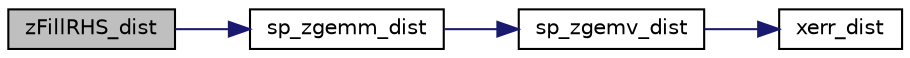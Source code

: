 digraph "zFillRHS_dist"
{
 // LATEX_PDF_SIZE
  edge [fontname="Helvetica",fontsize="10",labelfontname="Helvetica",labelfontsize="10"];
  node [fontname="Helvetica",fontsize="10",shape=record];
  rankdir="LR";
  Node1 [label="zFillRHS_dist",height=0.2,width=0.4,color="black", fillcolor="grey75", style="filled", fontcolor="black",tooltip="Let rhs[i] = sum of i-th row of A, so the solution vector is all 1's."];
  Node1 -> Node2 [color="midnightblue",fontsize="10",style="solid",fontname="Helvetica"];
  Node2 [label="sp_zgemm_dist",height=0.2,width=0.4,color="black", fillcolor="white", style="filled",URL="$superlu__zdefs_8h.html#a92a748a911ec37b7a0fd03c2e769ed12",tooltip=" "];
  Node2 -> Node3 [color="midnightblue",fontsize="10",style="solid",fontname="Helvetica"];
  Node3 [label="sp_zgemv_dist",height=0.2,width=0.4,color="black", fillcolor="white", style="filled",URL="$superlu__zdefs_8h.html#a26a8dbda9b8df4855190808bcbc8472a",tooltip="SpGEMV."];
  Node3 -> Node4 [color="midnightblue",fontsize="10",style="solid",fontname="Helvetica"];
  Node4 [label="xerr_dist",height=0.2,width=0.4,color="black", fillcolor="white", style="filled",URL="$superlu__defs_8h.html#a0d728f1da812b1373a0e58ff81f6a711",tooltip=" "];
}
